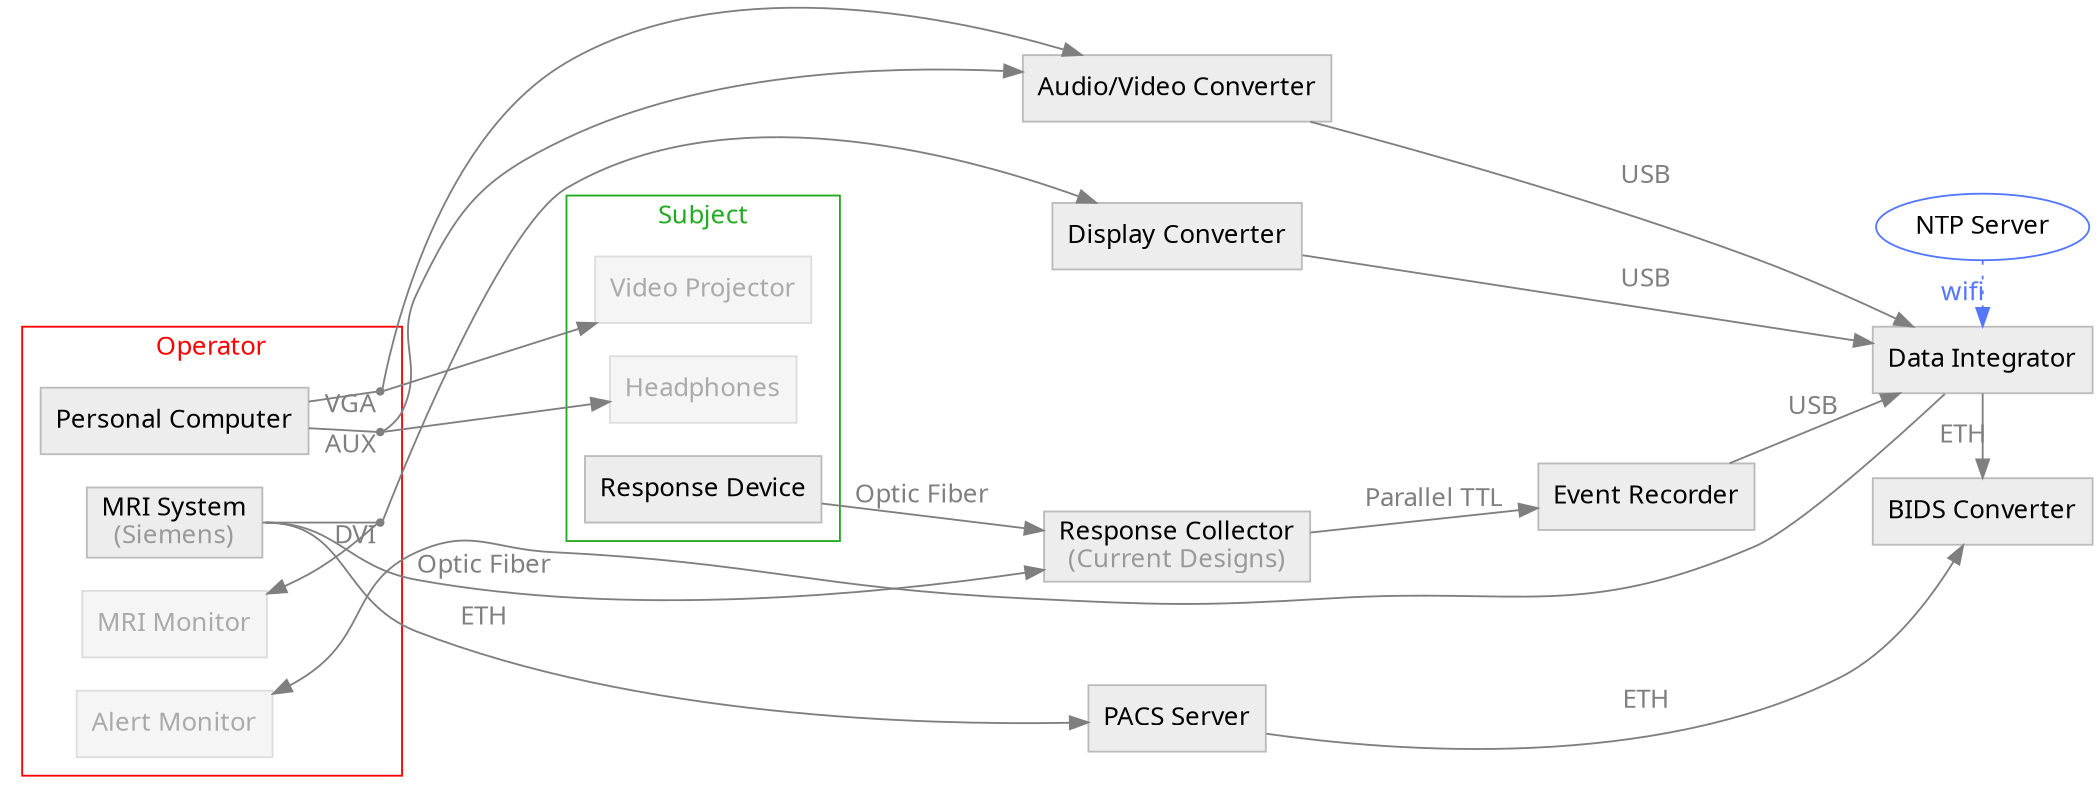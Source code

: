 digraph graphname {
    size="14,8";
    graph [fontname = "sans", margin=0, splines=spline];
    rankdir="LR";
    node [fontname = "sans", style=filled];
    edge [fontname = "sans", color=gray50];
    ntp[label="NTP Server", shape=ellipse, fillcolor=white, color="#5577FF"]
    vga[shape=point, color=gray50];
    aux[shape=point, color=gray50];
    aud[label="Audio/Video Converter", shape=box, color="#BBBBBB", fillcolor=grey93];
    dis[label="Display Converter", shape=box, color="#BBBBBB", fillcolor=grey93];
    eve[label="Event Recorder", shape=box, color="#BBBBBB", fillcolor=grey93];
    dat[label="Data Integrator", shape=box, color="#BBBBBB", fillcolor=grey93];
    pac[label="PACS Server", shape=box, color="#BBBBBB", fillcolor=grey93];
    bid[label="BIDS Converter", shape=box, color="#BBBBBB", fillcolor=grey93];
    rec[label=<Response Collector<BR/><FONT COLOR="#999999">(Current Designs)</FONT>>, shape=box, color="#BBBBBB", fillcolor=grey93];
    dvi[shape=point, color=gray50]
    subgraph cluster_operator {
        label="Operator";
        fontcolor=red;
        color=red;
        margin=10;

        per[label="Personal Computer", shape=box, color="#BBBBBB", fillcolor=grey93];
        mri[label=<MRI System<BR/><FONT COLOR="#999999">(Siemens)</FONT>>, shape=box, color="#BBBBBB", fillcolor=grey93];
        mrm[label="MRI Monitor", shape=box, color="#DDDDDD", fillcolor=grey96, fontcolor="#AAAAAA"];
    mri -> dvi[headlabel="DVI", color=gray50, fontcolor=gray50, arrowhead=none, weight=100];
    per -> aux[headlabel="AUX",  color=gray50, fontcolor=gray50, arrowhead=none, weight=100];
    per -> vga[headlabel="VGA", color=gray50, fontcolor=gray50, arrowhead=none, weight=100];
        ale[label="Alert Monitor", shape=box, color="#DDDDDD", fillcolor=grey96, fontcolor="#AAAAAA"];
    }

    subgraph cluster_subject {
        label="Subject";
        fontcolor="#22AA22";
        color="#22AA22";
        margin=10;

        vid[label="Video Projector", shape=box, color="#DDDDDD", fillcolor=grey96, fontcolor="#AAAAAA"];
        hea[label="Headphones", shape=box, color="#DDDDDD", fillcolor=grey96, fontcolor="#AAAAAA"];
        res[label="Response Device", shape=box, color="#BBBBBB", fillcolor=grey93];
    }

    dvi -> mrm[constraint=false];
    vga -> vid;
    aux -> hea;
    mri:e -> rec[label="Optic Fiber", color=gray50, fontcolor=gray50, weight=3];
    res -> rec[label="Optic Fiber", color=gray50, fontcolor=gray50];
    rec -> eve[label="Parallel TTL", color=gray50, fontcolor=gray50];
    eve -> dat[label="USB", color=gray50, fontcolor=gray50];
    dvi -> dis;
    vga -> aud;
    aux -> aud;
    mri:e -> pac[label="ETH", color=gray50, fontcolor=gray50, weight=3];
    pac -> bid[label="ETH", color=gray50, fontcolor=gray50];
    dat -> bid[label="ETH", color=gray50, fontcolor=gray50];
    dis -> dat[label="USB", color=gray50, fontcolor=gray50];
    ntp -> dat[style=dotted, label="wifi", color="#5577FF", fontcolor="#5577FF"];
    aud -> dat[label="USB", color=gray50, fontcolor=gray50];
    dat -> ale[constraint=false]
    //{ rank=same; op1; op2; }
    { rank=same; aud; rec; dis; pac; }
    //{ rank=same; aud; rec; dis; pac; hea; vid; res}
    //{ rank=same; mri; pac; }
    { rank=same; ntp; dat; bid; }
    //{ rank=same; dvi; aux; vga; }
    //{ rank=same; per; mri; mrm; vid; hea; res; }
    //{ rank=same; cluster_subject; cluster_operator; }
}
